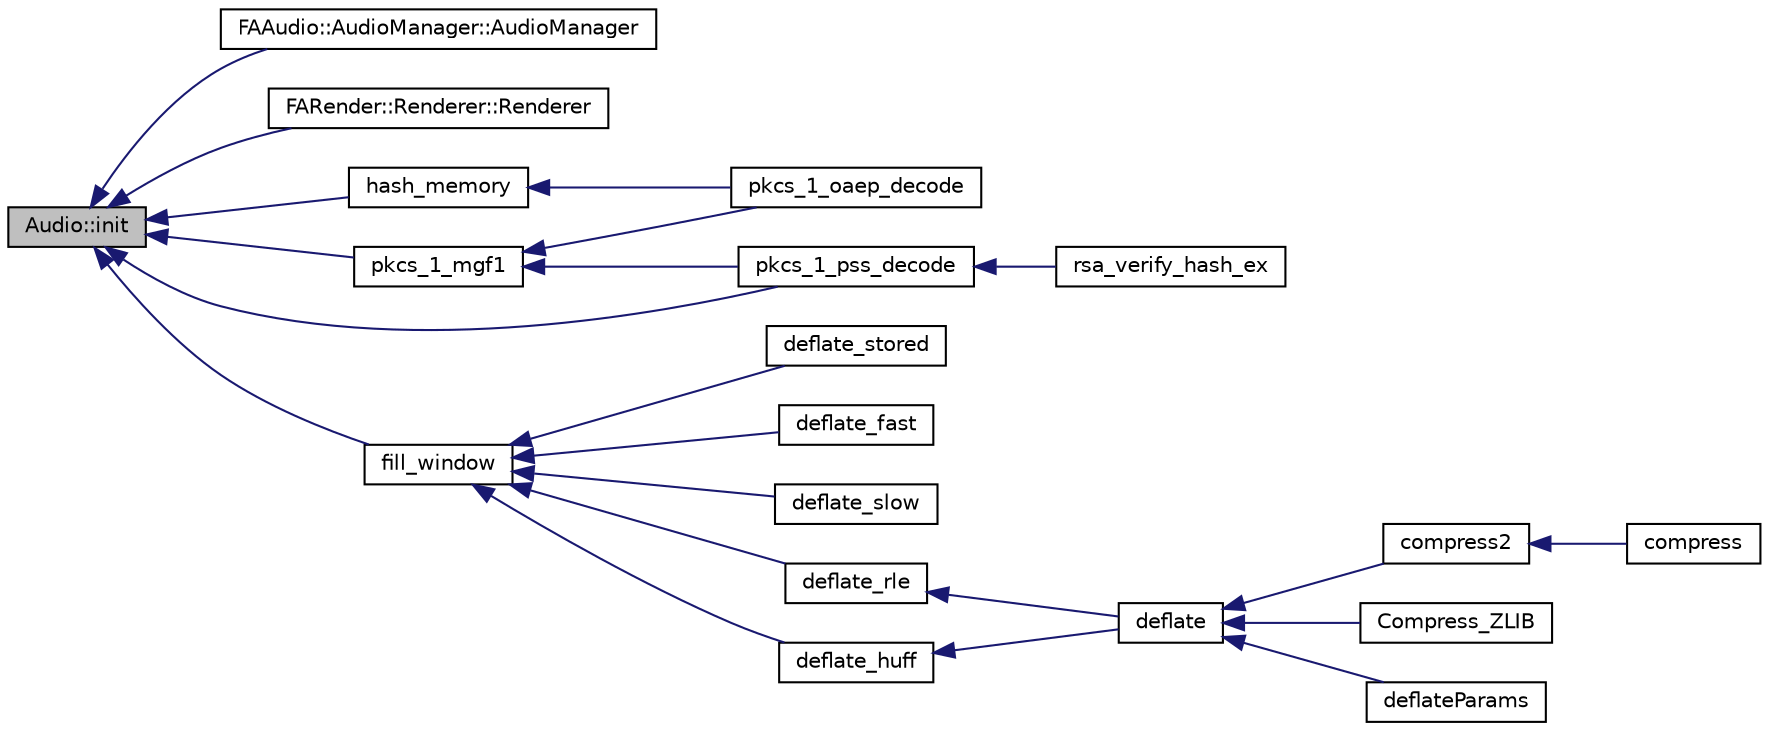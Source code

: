 digraph G
{
  edge [fontname="Helvetica",fontsize="10",labelfontname="Helvetica",labelfontsize="10"];
  node [fontname="Helvetica",fontsize="10",shape=record];
  rankdir="LR";
  Node1 [label="Audio::init",height=0.2,width=0.4,color="black", fillcolor="grey75", style="filled" fontcolor="black"];
  Node1 -> Node2 [dir="back",color="midnightblue",fontsize="10",style="solid",fontname="Helvetica"];
  Node2 [label="FAAudio::AudioManager::AudioManager",height=0.2,width=0.4,color="black", fillcolor="white", style="filled",URL="$class_f_a_audio_1_1_audio_manager.html#a216749e9368821bb7390c089a3dc5304"];
  Node1 -> Node3 [dir="back",color="midnightblue",fontsize="10",style="solid",fontname="Helvetica"];
  Node3 [label="FARender::Renderer::Renderer",height=0.2,width=0.4,color="black", fillcolor="white", style="filled",URL="$class_f_a_render_1_1_renderer.html#a5b93bce5ac2b91f51a877ee509d53161"];
  Node1 -> Node4 [dir="back",color="midnightblue",fontsize="10",style="solid",fontname="Helvetica"];
  Node4 [label="hash_memory",height=0.2,width=0.4,color="black", fillcolor="white", style="filled",URL="$tomcrypt__hash_8h.html#a8672bf28488595ef1519a6754498869c"];
  Node4 -> Node5 [dir="back",color="midnightblue",fontsize="10",style="solid",fontname="Helvetica"];
  Node5 [label="pkcs_1_oaep_decode",height=0.2,width=0.4,color="black", fillcolor="white", style="filled",URL="$pkcs__1__oaep__decode_8c.html#ab51588072c388a0deb0e0a2086b226f7"];
  Node1 -> Node6 [dir="back",color="midnightblue",fontsize="10",style="solid",fontname="Helvetica"];
  Node6 [label="pkcs_1_mgf1",height=0.2,width=0.4,color="black", fillcolor="white", style="filled",URL="$pkcs__1__mgf1_8c.html#a5b7fcf55a6c826c06e0e99f59ef2c6f8"];
  Node6 -> Node5 [dir="back",color="midnightblue",fontsize="10",style="solid",fontname="Helvetica"];
  Node6 -> Node7 [dir="back",color="midnightblue",fontsize="10",style="solid",fontname="Helvetica"];
  Node7 [label="pkcs_1_pss_decode",height=0.2,width=0.4,color="black", fillcolor="white", style="filled",URL="$pkcs__1__pss__decode_8c.html#a6aeacecd6b979acc2da875337f08eacc"];
  Node7 -> Node8 [dir="back",color="midnightblue",fontsize="10",style="solid",fontname="Helvetica"];
  Node8 [label="rsa_verify_hash_ex",height=0.2,width=0.4,color="black", fillcolor="white", style="filled",URL="$rsa__verify__hash_8c.html#a565eccd32d37b3e2c871a399bb5ad5f8"];
  Node1 -> Node7 [dir="back",color="midnightblue",fontsize="10",style="solid",fontname="Helvetica"];
  Node1 -> Node9 [dir="back",color="midnightblue",fontsize="10",style="solid",fontname="Helvetica"];
  Node9 [label="fill_window",height=0.2,width=0.4,color="black", fillcolor="white", style="filled",URL="$deflate_8c.html#a6cf3c43817cac5f5c422e94b2a57ea49"];
  Node9 -> Node10 [dir="back",color="midnightblue",fontsize="10",style="solid",fontname="Helvetica"];
  Node10 [label="deflate_stored",height=0.2,width=0.4,color="black", fillcolor="white", style="filled",URL="$deflate_8c.html#a67569326587f77f823522212036fc2f9"];
  Node9 -> Node11 [dir="back",color="midnightblue",fontsize="10",style="solid",fontname="Helvetica"];
  Node11 [label="deflate_fast",height=0.2,width=0.4,color="black", fillcolor="white", style="filled",URL="$deflate_8c.html#a1ee6259c01fb1c8cd3ecc551a8fe7192"];
  Node9 -> Node12 [dir="back",color="midnightblue",fontsize="10",style="solid",fontname="Helvetica"];
  Node12 [label="deflate_slow",height=0.2,width=0.4,color="black", fillcolor="white", style="filled",URL="$deflate_8c.html#a9fc7e4969451bb185e77d530c376f79f"];
  Node9 -> Node13 [dir="back",color="midnightblue",fontsize="10",style="solid",fontname="Helvetica"];
  Node13 [label="deflate_rle",height=0.2,width=0.4,color="black", fillcolor="white", style="filled",URL="$deflate_8c.html#aea13a1600dd641f5584b39b840eecaae"];
  Node13 -> Node14 [dir="back",color="midnightblue",fontsize="10",style="solid",fontname="Helvetica"];
  Node14 [label="deflate",height=0.2,width=0.4,color="black", fillcolor="white", style="filled",URL="$deflate_8c.html#aedba3a94d6e827d61b660443ae5b9f09"];
  Node14 -> Node15 [dir="back",color="midnightblue",fontsize="10",style="solid",fontname="Helvetica"];
  Node15 [label="compress2",height=0.2,width=0.4,color="black", fillcolor="white", style="filled",URL="$zlib_2compress_8c.html#aede7e438c033a969a1a40ba6b44f91f9"];
  Node15 -> Node16 [dir="back",color="midnightblue",fontsize="10",style="solid",fontname="Helvetica"];
  Node16 [label="compress",height=0.2,width=0.4,color="black", fillcolor="white", style="filled",URL="$zlib_2compress_8c.html#aef315743418d760a360e1be293d27cd1"];
  Node14 -> Node17 [dir="back",color="midnightblue",fontsize="10",style="solid",fontname="Helvetica"];
  Node17 [label="Compress_ZLIB",height=0.2,width=0.4,color="black", fillcolor="white", style="filled",URL="$_s_compression_8cpp.html#a76b9015cfca14abf02066adb598e39d0"];
  Node14 -> Node18 [dir="back",color="midnightblue",fontsize="10",style="solid",fontname="Helvetica"];
  Node18 [label="deflateParams",height=0.2,width=0.4,color="black", fillcolor="white", style="filled",URL="$deflate_8c.html#a6be3d26b7e317aa4db6c7870b1911d4d"];
  Node9 -> Node19 [dir="back",color="midnightblue",fontsize="10",style="solid",fontname="Helvetica"];
  Node19 [label="deflate_huff",height=0.2,width=0.4,color="black", fillcolor="white", style="filled",URL="$deflate_8c.html#a5d5671ede8ee51f34a50cfd5f498d2f0"];
  Node19 -> Node14 [dir="back",color="midnightblue",fontsize="10",style="solid",fontname="Helvetica"];
}

